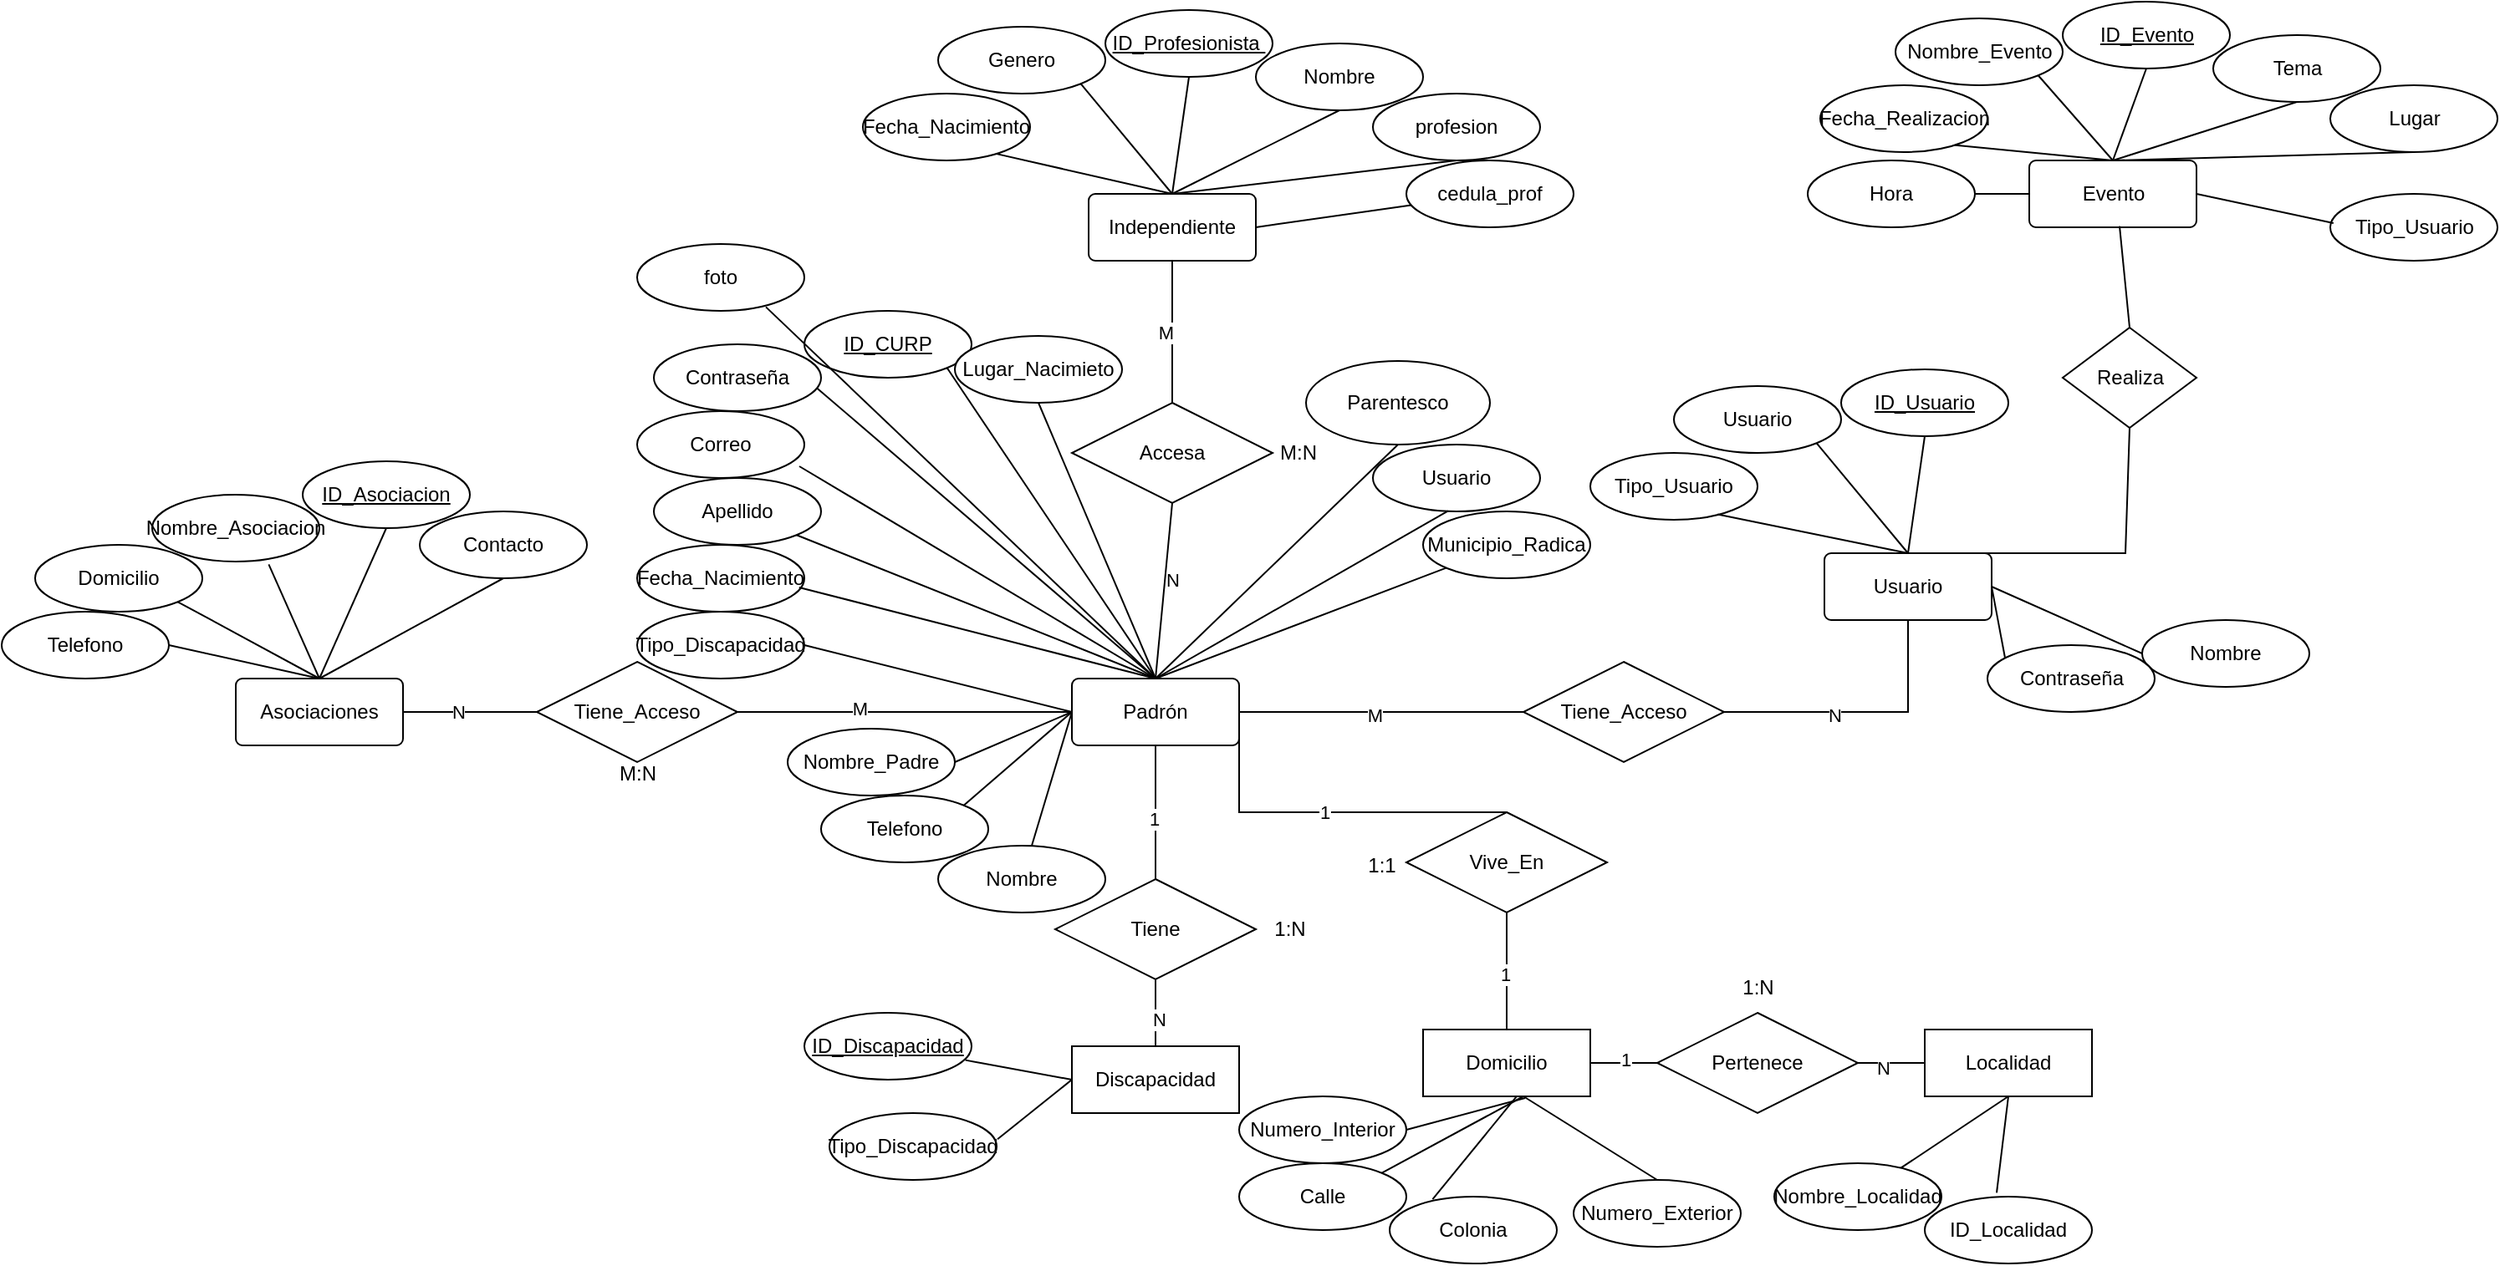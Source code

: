 <mxfile version="26.0.16">
  <diagram id="R2lEEEUBdFMjLlhIrx00" name="Page-1">
    <mxGraphModel dx="1925" dy="1535" grid="1" gridSize="10" guides="1" tooltips="1" connect="1" arrows="1" fold="1" page="1" pageScale="1" pageWidth="850" pageHeight="1100" math="0" shadow="0" extFonts="Permanent Marker^https://fonts.googleapis.com/css?family=Permanent+Marker">
      <root>
        <mxCell id="0" />
        <mxCell id="1" parent="0" />
        <mxCell id="b9QeyJM_cF_FELcdpsjT-1" value="Padrón" style="rounded=1;arcSize=10;whiteSpace=wrap;html=1;align=center;" parent="1" vertex="1">
          <mxGeometry x="360" y="250" width="100" height="40" as="geometry" />
        </mxCell>
        <mxCell id="b9QeyJM_cF_FELcdpsjT-3" value="ID_CURP" style="ellipse;whiteSpace=wrap;html=1;align=center;fontStyle=4;" parent="1" vertex="1">
          <mxGeometry x="200" y="30" width="100" height="40" as="geometry" />
        </mxCell>
        <mxCell id="b9QeyJM_cF_FELcdpsjT-4" value="Usuario" style="ellipse;whiteSpace=wrap;html=1;align=center;" parent="1" vertex="1">
          <mxGeometry x="540" y="110" width="100" height="40" as="geometry" />
        </mxCell>
        <mxCell id="b9QeyJM_cF_FELcdpsjT-5" value="Nombre" style="ellipse;whiteSpace=wrap;html=1;align=center;" parent="1" vertex="1">
          <mxGeometry x="280" y="350" width="100" height="40" as="geometry" />
        </mxCell>
        <mxCell id="b9QeyJM_cF_FELcdpsjT-6" value="Fecha_Nacimiento" style="ellipse;whiteSpace=wrap;html=1;align=center;" parent="1" vertex="1">
          <mxGeometry x="100" y="170" width="100" height="40" as="geometry" />
        </mxCell>
        <mxCell id="b9QeyJM_cF_FELcdpsjT-7" value="Apellido" style="ellipse;whiteSpace=wrap;html=1;align=center;" parent="1" vertex="1">
          <mxGeometry x="110" y="130" width="100" height="40" as="geometry" />
        </mxCell>
        <mxCell id="b9QeyJM_cF_FELcdpsjT-8" value="Contraseña" style="ellipse;whiteSpace=wrap;html=1;align=center;" parent="1" vertex="1">
          <mxGeometry x="110" y="50" width="100" height="40" as="geometry" />
        </mxCell>
        <mxCell id="b9QeyJM_cF_FELcdpsjT-9" value="Tipo_Discapacidad" style="ellipse;whiteSpace=wrap;html=1;align=center;" parent="1" vertex="1">
          <mxGeometry x="100" y="210" width="100" height="40" as="geometry" />
        </mxCell>
        <mxCell id="b9QeyJM_cF_FELcdpsjT-10" value="Parentesco" style="ellipse;whiteSpace=wrap;html=1;align=center;" parent="1" vertex="1">
          <mxGeometry x="500" y="60" width="110" height="50" as="geometry" />
        </mxCell>
        <mxCell id="b9QeyJM_cF_FELcdpsjT-11" value="Nombre_Padre" style="ellipse;whiteSpace=wrap;html=1;align=center;" parent="1" vertex="1">
          <mxGeometry x="190" y="280" width="100" height="40" as="geometry" />
        </mxCell>
        <mxCell id="b9QeyJM_cF_FELcdpsjT-12" value="Lugar_Nacimieto" style="ellipse;whiteSpace=wrap;html=1;align=center;" parent="1" vertex="1">
          <mxGeometry x="290" y="45" width="100" height="40" as="geometry" />
        </mxCell>
        <mxCell id="b9QeyJM_cF_FELcdpsjT-13" value="Municipio_Radica" style="ellipse;whiteSpace=wrap;html=1;align=center;" parent="1" vertex="1">
          <mxGeometry x="570" y="150" width="100" height="40" as="geometry" />
        </mxCell>
        <mxCell id="b9QeyJM_cF_FELcdpsjT-14" value="Telefono" style="ellipse;whiteSpace=wrap;html=1;align=center;" parent="1" vertex="1">
          <mxGeometry x="210" y="320" width="100" height="40" as="geometry" />
        </mxCell>
        <mxCell id="b9QeyJM_cF_FELcdpsjT-15" value="" style="endArrow=none;html=1;rounded=0;entryX=0;entryY=0.5;entryDx=0;entryDy=0;" parent="1" source="b9QeyJM_cF_FELcdpsjT-5" target="b9QeyJM_cF_FELcdpsjT-1" edge="1">
          <mxGeometry relative="1" as="geometry">
            <mxPoint x="460" y="330" as="sourcePoint" />
            <mxPoint x="620" y="330" as="targetPoint" />
          </mxGeometry>
        </mxCell>
        <mxCell id="b9QeyJM_cF_FELcdpsjT-18" value="" style="endArrow=none;html=1;rounded=0;" parent="1" target="b9QeyJM_cF_FELcdpsjT-13" edge="1">
          <mxGeometry relative="1" as="geometry">
            <mxPoint x="410" y="250" as="sourcePoint" />
            <mxPoint x="620" y="330" as="targetPoint" />
          </mxGeometry>
        </mxCell>
        <mxCell id="b9QeyJM_cF_FELcdpsjT-20" value="" style="endArrow=none;html=1;rounded=0;entryX=0.45;entryY=0.992;entryDx=0;entryDy=0;exitX=0.5;exitY=0;exitDx=0;exitDy=0;entryPerimeter=0;" parent="1" source="b9QeyJM_cF_FELcdpsjT-1" target="b9QeyJM_cF_FELcdpsjT-4" edge="1">
          <mxGeometry relative="1" as="geometry">
            <mxPoint x="410" y="263" as="sourcePoint" />
            <mxPoint x="520" y="130" as="targetPoint" />
          </mxGeometry>
        </mxCell>
        <mxCell id="b9QeyJM_cF_FELcdpsjT-21" value="" style="endArrow=none;html=1;rounded=0;entryX=0.5;entryY=1;entryDx=0;entryDy=0;" parent="1" target="b9QeyJM_cF_FELcdpsjT-10" edge="1">
          <mxGeometry relative="1" as="geometry">
            <mxPoint x="410" y="250" as="sourcePoint" />
            <mxPoint x="554" y="207" as="targetPoint" />
          </mxGeometry>
        </mxCell>
        <mxCell id="b9QeyJM_cF_FELcdpsjT-22" value="" style="endArrow=none;html=1;rounded=0;entryX=0.5;entryY=1;entryDx=0;entryDy=0;exitX=0.5;exitY=0;exitDx=0;exitDy=0;" parent="1" source="b9QeyJM_cF_FELcdpsjT-1" target="b9QeyJM_cF_FELcdpsjT-12" edge="1">
          <mxGeometry relative="1" as="geometry">
            <mxPoint x="470" y="280" as="sourcePoint" />
            <mxPoint x="564" y="217" as="targetPoint" />
          </mxGeometry>
        </mxCell>
        <mxCell id="b9QeyJM_cF_FELcdpsjT-23" value="" style="endArrow=none;html=1;rounded=0;entryX=1;entryY=1;entryDx=0;entryDy=0;exitX=0.5;exitY=0;exitDx=0;exitDy=0;" parent="1" source="b9QeyJM_cF_FELcdpsjT-1" target="b9QeyJM_cF_FELcdpsjT-3" edge="1">
          <mxGeometry relative="1" as="geometry">
            <mxPoint x="480" y="290" as="sourcePoint" />
            <mxPoint x="574" y="227" as="targetPoint" />
          </mxGeometry>
        </mxCell>
        <mxCell id="b9QeyJM_cF_FELcdpsjT-25" value="" style="endArrow=none;html=1;rounded=0;entryX=0.969;entryY=0.637;entryDx=0;entryDy=0;entryPerimeter=0;exitX=0.5;exitY=0;exitDx=0;exitDy=0;" parent="1" source="b9QeyJM_cF_FELcdpsjT-1" target="b9QeyJM_cF_FELcdpsjT-6" edge="1">
          <mxGeometry relative="1" as="geometry">
            <mxPoint x="490" y="300" as="sourcePoint" />
            <mxPoint x="584" y="237" as="targetPoint" />
          </mxGeometry>
        </mxCell>
        <mxCell id="b9QeyJM_cF_FELcdpsjT-26" value="" style="endArrow=none;html=1;rounded=0;entryX=1;entryY=1;entryDx=0;entryDy=0;" parent="1" target="b9QeyJM_cF_FELcdpsjT-7" edge="1">
          <mxGeometry relative="1" as="geometry">
            <mxPoint x="410" y="250" as="sourcePoint" />
            <mxPoint x="594" y="247" as="targetPoint" />
          </mxGeometry>
        </mxCell>
        <mxCell id="b9QeyJM_cF_FELcdpsjT-27" value="" style="endArrow=none;html=1;rounded=0;exitX=1;exitY=0.5;exitDx=0;exitDy=0;entryX=0;entryY=0.5;entryDx=0;entryDy=0;" parent="1" source="b9QeyJM_cF_FELcdpsjT-9" target="b9QeyJM_cF_FELcdpsjT-1" edge="1">
          <mxGeometry relative="1" as="geometry">
            <mxPoint x="510" y="320" as="sourcePoint" />
            <mxPoint x="604" y="257" as="targetPoint" />
          </mxGeometry>
        </mxCell>
        <mxCell id="b9QeyJM_cF_FELcdpsjT-28" value="" style="endArrow=none;html=1;rounded=0;exitX=1;exitY=0.5;exitDx=0;exitDy=0;" parent="1" source="b9QeyJM_cF_FELcdpsjT-11" edge="1">
          <mxGeometry relative="1" as="geometry">
            <mxPoint x="520" y="330" as="sourcePoint" />
            <mxPoint x="360" y="270" as="targetPoint" />
          </mxGeometry>
        </mxCell>
        <mxCell id="b9QeyJM_cF_FELcdpsjT-30" value="" style="endArrow=none;html=1;rounded=0;exitX=1;exitY=0;exitDx=0;exitDy=0;entryX=0;entryY=0.5;entryDx=0;entryDy=0;" parent="1" source="b9QeyJM_cF_FELcdpsjT-14" target="b9QeyJM_cF_FELcdpsjT-1" edge="1">
          <mxGeometry relative="1" as="geometry">
            <mxPoint x="530" y="340" as="sourcePoint" />
            <mxPoint x="624" y="277" as="targetPoint" />
          </mxGeometry>
        </mxCell>
        <mxCell id="b9QeyJM_cF_FELcdpsjT-31" value="Discapacidad" style="whiteSpace=wrap;html=1;align=center;" parent="1" vertex="1">
          <mxGeometry x="360" y="470" width="100" height="40" as="geometry" />
        </mxCell>
        <mxCell id="b9QeyJM_cF_FELcdpsjT-33" value="" style="endArrow=none;html=1;rounded=0;exitX=0;exitY=0.5;exitDx=0;exitDy=0;entryX=0.963;entryY=0.708;entryDx=0;entryDy=0;entryPerimeter=0;" parent="1" source="b9QeyJM_cF_FELcdpsjT-31" target="b9QeyJM_cF_FELcdpsjT-69" edge="1">
          <mxGeometry relative="1" as="geometry">
            <mxPoint x="347" y="350" as="sourcePoint" />
            <mxPoint x="300" y="480" as="targetPoint" />
          </mxGeometry>
        </mxCell>
        <mxCell id="b9QeyJM_cF_FELcdpsjT-35" value="Tipo_Discapacidad" style="ellipse;whiteSpace=wrap;html=1;align=center;" parent="1" vertex="1">
          <mxGeometry x="215" y="510" width="100" height="40" as="geometry" />
        </mxCell>
        <mxCell id="b9QeyJM_cF_FELcdpsjT-38" value="" style="endArrow=none;html=1;rounded=0;entryX=1.005;entryY=0.39;entryDx=0;entryDy=0;exitX=0;exitY=0.5;exitDx=0;exitDy=0;entryPerimeter=0;" parent="1" source="b9QeyJM_cF_FELcdpsjT-31" target="b9QeyJM_cF_FELcdpsjT-35" edge="1">
          <mxGeometry relative="1" as="geometry">
            <mxPoint x="370" y="490" as="sourcePoint" />
            <mxPoint x="325" y="464" as="targetPoint" />
          </mxGeometry>
        </mxCell>
        <mxCell id="b9QeyJM_cF_FELcdpsjT-39" value="Tiene" style="shape=rhombus;perimeter=rhombusPerimeter;whiteSpace=wrap;html=1;align=center;" parent="1" vertex="1">
          <mxGeometry x="350" y="370" width="120" height="60" as="geometry" />
        </mxCell>
        <mxCell id="b9QeyJM_cF_FELcdpsjT-40" value="" style="endArrow=none;html=1;rounded=0;entryX=0.5;entryY=1;entryDx=0;entryDy=0;exitX=0.5;exitY=0;exitDx=0;exitDy=0;" parent="1" source="b9QeyJM_cF_FELcdpsjT-39" target="b9QeyJM_cF_FELcdpsjT-1" edge="1">
          <mxGeometry relative="1" as="geometry">
            <mxPoint x="420" y="430" as="sourcePoint" />
            <mxPoint x="580" y="430" as="targetPoint" />
          </mxGeometry>
        </mxCell>
        <mxCell id="vlWLqdfvvmI38JezlnJS-109" value="1" style="edgeLabel;html=1;align=center;verticalAlign=middle;resizable=0;points=[];" parent="b9QeyJM_cF_FELcdpsjT-40" vertex="1" connectable="0">
          <mxGeometry x="-0.1" y="1" relative="1" as="geometry">
            <mxPoint as="offset" />
          </mxGeometry>
        </mxCell>
        <mxCell id="b9QeyJM_cF_FELcdpsjT-41" value="" style="endArrow=none;html=1;rounded=0;entryX=0.5;entryY=1;entryDx=0;entryDy=0;exitX=0.5;exitY=0;exitDx=0;exitDy=0;" parent="1" source="b9QeyJM_cF_FELcdpsjT-31" target="b9QeyJM_cF_FELcdpsjT-39" edge="1">
          <mxGeometry relative="1" as="geometry">
            <mxPoint x="380" y="500" as="sourcePoint" />
            <mxPoint x="335" y="474" as="targetPoint" />
          </mxGeometry>
        </mxCell>
        <mxCell id="vlWLqdfvvmI38JezlnJS-108" value="N" style="edgeLabel;html=1;align=center;verticalAlign=middle;resizable=0;points=[];" parent="b9QeyJM_cF_FELcdpsjT-41" vertex="1" connectable="0">
          <mxGeometry x="-0.2" y="-2" relative="1" as="geometry">
            <mxPoint as="offset" />
          </mxGeometry>
        </mxCell>
        <mxCell id="b9QeyJM_cF_FELcdpsjT-42" value="Domicilio" style="whiteSpace=wrap;html=1;align=center;" parent="1" vertex="1">
          <mxGeometry x="570" y="460" width="100" height="40" as="geometry" />
        </mxCell>
        <mxCell id="b9QeyJM_cF_FELcdpsjT-45" value="Calle" style="ellipse;whiteSpace=wrap;html=1;align=center;" parent="1" vertex="1">
          <mxGeometry x="460" y="540" width="100" height="40" as="geometry" />
        </mxCell>
        <mxCell id="b9QeyJM_cF_FELcdpsjT-46" value="Numero_Interior" style="ellipse;whiteSpace=wrap;html=1;align=center;" parent="1" vertex="1">
          <mxGeometry x="460" y="500" width="100" height="40" as="geometry" />
        </mxCell>
        <mxCell id="b9QeyJM_cF_FELcdpsjT-49" value="Numero_Exterior" style="ellipse;whiteSpace=wrap;html=1;align=center;" parent="1" vertex="1">
          <mxGeometry x="660" y="550" width="100" height="40" as="geometry" />
        </mxCell>
        <mxCell id="b9QeyJM_cF_FELcdpsjT-50" value="Colonia" style="ellipse;whiteSpace=wrap;html=1;align=center;" parent="1" vertex="1">
          <mxGeometry x="550" y="560" width="100" height="40" as="geometry" />
        </mxCell>
        <mxCell id="b9QeyJM_cF_FELcdpsjT-51" value="" style="endArrow=none;html=1;rounded=0;exitX=1;exitY=0;exitDx=0;exitDy=0;entryX=0.6;entryY=1;entryDx=0;entryDy=0;entryPerimeter=0;" parent="1" source="b9QeyJM_cF_FELcdpsjT-45" target="b9QeyJM_cF_FELcdpsjT-42" edge="1">
          <mxGeometry relative="1" as="geometry">
            <mxPoint x="530" y="520" as="sourcePoint" />
            <mxPoint x="620" y="510" as="targetPoint" />
          </mxGeometry>
        </mxCell>
        <mxCell id="b9QeyJM_cF_FELcdpsjT-57" value="" style="endArrow=none;html=1;rounded=0;exitX=0.257;exitY=0.039;exitDx=0;exitDy=0;exitPerimeter=0;entryX=0.56;entryY=0.999;entryDx=0;entryDy=0;entryPerimeter=0;" parent="1" source="b9QeyJM_cF_FELcdpsjT-50" target="b9QeyJM_cF_FELcdpsjT-42" edge="1">
          <mxGeometry relative="1" as="geometry">
            <mxPoint x="720" y="560" as="sourcePoint" />
            <mxPoint x="624" y="499" as="targetPoint" />
          </mxGeometry>
        </mxCell>
        <mxCell id="b9QeyJM_cF_FELcdpsjT-58" value="" style="endArrow=none;html=1;rounded=0;exitX=0.5;exitY=0;exitDx=0;exitDy=0;" parent="1" source="b9QeyJM_cF_FELcdpsjT-49" edge="1">
          <mxGeometry relative="1" as="geometry">
            <mxPoint x="565" y="566" as="sourcePoint" />
            <mxPoint x="630" y="500" as="targetPoint" />
          </mxGeometry>
        </mxCell>
        <mxCell id="b9QeyJM_cF_FELcdpsjT-59" value="" style="endArrow=none;html=1;rounded=0;exitX=1;exitY=0.5;exitDx=0;exitDy=0;entryX=0.61;entryY=1.025;entryDx=0;entryDy=0;entryPerimeter=0;" parent="1" source="b9QeyJM_cF_FELcdpsjT-46" target="b9QeyJM_cF_FELcdpsjT-42" edge="1">
          <mxGeometry relative="1" as="geometry">
            <mxPoint x="575" y="576" as="sourcePoint" />
            <mxPoint x="620" y="510" as="targetPoint" />
            <Array as="points" />
          </mxGeometry>
        </mxCell>
        <mxCell id="b9QeyJM_cF_FELcdpsjT-60" value="Vive_En" style="shape=rhombus;perimeter=rhombusPerimeter;whiteSpace=wrap;html=1;align=center;" parent="1" vertex="1">
          <mxGeometry x="560" y="330" width="120" height="60" as="geometry" />
        </mxCell>
        <mxCell id="b9QeyJM_cF_FELcdpsjT-61" value="" style="endArrow=none;html=1;rounded=0;entryX=0.5;entryY=1;entryDx=0;entryDy=0;exitX=0.5;exitY=0;exitDx=0;exitDy=0;" parent="1" source="b9QeyJM_cF_FELcdpsjT-42" target="b9QeyJM_cF_FELcdpsjT-60" edge="1">
          <mxGeometry relative="1" as="geometry">
            <mxPoint x="380" y="410" as="sourcePoint" />
            <mxPoint x="540" y="410" as="targetPoint" />
          </mxGeometry>
        </mxCell>
        <mxCell id="vlWLqdfvvmI38JezlnJS-111" value="1" style="edgeLabel;html=1;align=center;verticalAlign=middle;resizable=0;points=[];" parent="b9QeyJM_cF_FELcdpsjT-61" vertex="1" connectable="0">
          <mxGeometry x="-0.057" y="1" relative="1" as="geometry">
            <mxPoint as="offset" />
          </mxGeometry>
        </mxCell>
        <mxCell id="b9QeyJM_cF_FELcdpsjT-63" value="" style="endArrow=none;html=1;rounded=0;entryX=0.5;entryY=0;entryDx=0;entryDy=0;exitX=1;exitY=0.5;exitDx=0;exitDy=0;" parent="1" source="b9QeyJM_cF_FELcdpsjT-1" target="b9QeyJM_cF_FELcdpsjT-60" edge="1">
          <mxGeometry relative="1" as="geometry">
            <mxPoint x="610" y="260" as="sourcePoint" />
            <mxPoint x="630" y="400" as="targetPoint" />
            <Array as="points">
              <mxPoint x="460" y="330" />
            </Array>
          </mxGeometry>
        </mxCell>
        <mxCell id="vlWLqdfvvmI38JezlnJS-116" value="1" style="edgeLabel;html=1;align=center;verticalAlign=middle;resizable=0;points=[];" parent="b9QeyJM_cF_FELcdpsjT-63" vertex="1" connectable="0">
          <mxGeometry x="0.004" relative="1" as="geometry">
            <mxPoint as="offset" />
          </mxGeometry>
        </mxCell>
        <mxCell id="b9QeyJM_cF_FELcdpsjT-64" value="Localidad" style="whiteSpace=wrap;html=1;align=center;" parent="1" vertex="1">
          <mxGeometry x="870" y="460" width="100" height="40" as="geometry" />
        </mxCell>
        <mxCell id="b9QeyJM_cF_FELcdpsjT-65" value="Pertenece" style="shape=rhombus;perimeter=rhombusPerimeter;whiteSpace=wrap;html=1;align=center;" parent="1" vertex="1">
          <mxGeometry x="710" y="450" width="120" height="60" as="geometry" />
        </mxCell>
        <mxCell id="b9QeyJM_cF_FELcdpsjT-66" value="" style="endArrow=none;html=1;rounded=0;entryX=0;entryY=0.5;entryDx=0;entryDy=0;" parent="1" source="b9QeyJM_cF_FELcdpsjT-42" target="b9QeyJM_cF_FELcdpsjT-65" edge="1">
          <mxGeometry relative="1" as="geometry">
            <mxPoint x="670" y="480" as="sourcePoint" />
            <mxPoint x="830" y="480" as="targetPoint" />
          </mxGeometry>
        </mxCell>
        <mxCell id="vlWLqdfvvmI38JezlnJS-113" value="1" style="edgeLabel;html=1;align=center;verticalAlign=middle;resizable=0;points=[];" parent="b9QeyJM_cF_FELcdpsjT-66" vertex="1" connectable="0">
          <mxGeometry x="0.02" y="2" relative="1" as="geometry">
            <mxPoint as="offset" />
          </mxGeometry>
        </mxCell>
        <mxCell id="b9QeyJM_cF_FELcdpsjT-67" value="" style="endArrow=none;html=1;rounded=0;entryX=0;entryY=0.5;entryDx=0;entryDy=0;" parent="1" target="b9QeyJM_cF_FELcdpsjT-64" edge="1">
          <mxGeometry relative="1" as="geometry">
            <mxPoint x="830" y="480" as="sourcePoint" />
            <mxPoint x="860" y="480" as="targetPoint" />
          </mxGeometry>
        </mxCell>
        <mxCell id="vlWLqdfvvmI38JezlnJS-114" value="N" style="edgeLabel;html=1;align=center;verticalAlign=middle;resizable=0;points=[];" parent="b9QeyJM_cF_FELcdpsjT-67" vertex="1" connectable="0">
          <mxGeometry x="-0.28" y="-3" relative="1" as="geometry">
            <mxPoint as="offset" />
          </mxGeometry>
        </mxCell>
        <mxCell id="b9QeyJM_cF_FELcdpsjT-68" value="ID_Localidad" style="ellipse;whiteSpace=wrap;html=1;align=center;" parent="1" vertex="1">
          <mxGeometry x="870" y="560" width="100" height="40" as="geometry" />
        </mxCell>
        <mxCell id="b9QeyJM_cF_FELcdpsjT-69" value="ID_Discapacidad" style="ellipse;whiteSpace=wrap;html=1;align=center;fontStyle=4;" parent="1" vertex="1">
          <mxGeometry x="200" y="450" width="100" height="40" as="geometry" />
        </mxCell>
        <mxCell id="b9QeyJM_cF_FELcdpsjT-71" value="" style="endArrow=none;html=1;rounded=0;entryX=0.43;entryY=-0.058;entryDx=0;entryDy=0;entryPerimeter=0;exitX=0.5;exitY=1;exitDx=0;exitDy=0;" parent="1" source="b9QeyJM_cF_FELcdpsjT-64" target="b9QeyJM_cF_FELcdpsjT-68" edge="1">
          <mxGeometry relative="1" as="geometry">
            <mxPoint x="900" y="500" as="sourcePoint" />
            <mxPoint x="1060" y="500" as="targetPoint" />
          </mxGeometry>
        </mxCell>
        <mxCell id="b9QeyJM_cF_FELcdpsjT-72" value="Nombre_Localidad" style="ellipse;whiteSpace=wrap;html=1;align=center;" parent="1" vertex="1">
          <mxGeometry x="780" y="540" width="100" height="40" as="geometry" />
        </mxCell>
        <mxCell id="b9QeyJM_cF_FELcdpsjT-73" value="" style="endArrow=none;html=1;rounded=0;entryX=0.5;entryY=1;entryDx=0;entryDy=0;" parent="1" source="b9QeyJM_cF_FELcdpsjT-72" target="b9QeyJM_cF_FELcdpsjT-64" edge="1">
          <mxGeometry relative="1" as="geometry">
            <mxPoint x="720" y="620" as="sourcePoint" />
            <mxPoint x="880" y="620" as="targetPoint" />
          </mxGeometry>
        </mxCell>
        <mxCell id="vlWLqdfvvmI38JezlnJS-1" value="Usuario" style="rounded=1;arcSize=10;whiteSpace=wrap;html=1;align=center;" parent="1" vertex="1">
          <mxGeometry x="810" y="175" width="100" height="40" as="geometry" />
        </mxCell>
        <mxCell id="vlWLqdfvvmI38JezlnJS-2" value="ID_Usuario" style="ellipse;whiteSpace=wrap;html=1;align=center;fontStyle=4;" parent="1" vertex="1">
          <mxGeometry x="820" y="65" width="100" height="40" as="geometry" />
        </mxCell>
        <mxCell id="vlWLqdfvvmI38JezlnJS-4" value="Nombre" style="ellipse;whiteSpace=wrap;html=1;align=center;" parent="1" vertex="1">
          <mxGeometry x="1000" y="215" width="100" height="40" as="geometry" />
        </mxCell>
        <mxCell id="vlWLqdfvvmI38JezlnJS-5" value="Tipo_Usuario" style="ellipse;whiteSpace=wrap;html=1;align=center;" parent="1" vertex="1">
          <mxGeometry x="670" y="115" width="100" height="40" as="geometry" />
        </mxCell>
        <mxCell id="vlWLqdfvvmI38JezlnJS-6" value="Usuario" style="ellipse;whiteSpace=wrap;html=1;align=center;" parent="1" vertex="1">
          <mxGeometry x="720" y="75" width="100" height="40" as="geometry" />
        </mxCell>
        <mxCell id="vlWLqdfvvmI38JezlnJS-7" value="Contraseña" style="ellipse;whiteSpace=wrap;html=1;align=center;" parent="1" vertex="1">
          <mxGeometry x="907.5" y="230" width="100" height="40" as="geometry" />
        </mxCell>
        <mxCell id="vlWLqdfvvmI38JezlnJS-9" value="" style="endArrow=none;html=1;rounded=0;entryX=0.5;entryY=0;entryDx=0;entryDy=0;exitX=0.761;exitY=0.92;exitDx=0;exitDy=0;exitPerimeter=0;" parent="1" source="vlWLqdfvvmI38JezlnJS-5" target="vlWLqdfvvmI38JezlnJS-1" edge="1">
          <mxGeometry relative="1" as="geometry">
            <mxPoint x="770" y="155" as="sourcePoint" />
            <mxPoint x="930" y="155" as="targetPoint" />
          </mxGeometry>
        </mxCell>
        <mxCell id="vlWLqdfvvmI38JezlnJS-11" value="" style="endArrow=none;html=1;rounded=0;exitX=1;exitY=1;exitDx=0;exitDy=0;entryX=0.5;entryY=0;entryDx=0;entryDy=0;" parent="1" source="vlWLqdfvvmI38JezlnJS-6" target="vlWLqdfvvmI38JezlnJS-1" edge="1">
          <mxGeometry relative="1" as="geometry">
            <mxPoint x="786" y="162" as="sourcePoint" />
            <mxPoint x="860" y="195" as="targetPoint" />
          </mxGeometry>
        </mxCell>
        <mxCell id="vlWLqdfvvmI38JezlnJS-13" value="" style="endArrow=none;html=1;rounded=0;entryX=0.5;entryY=0;entryDx=0;entryDy=0;exitX=0.5;exitY=1;exitDx=0;exitDy=0;" parent="1" source="vlWLqdfvvmI38JezlnJS-2" target="vlWLqdfvvmI38JezlnJS-1" edge="1">
          <mxGeometry relative="1" as="geometry">
            <mxPoint x="796" y="172" as="sourcePoint" />
            <mxPoint x="880" y="215" as="targetPoint" />
          </mxGeometry>
        </mxCell>
        <mxCell id="vlWLqdfvvmI38JezlnJS-15" value="" style="endArrow=none;html=1;rounded=0;entryX=1;entryY=0.5;entryDx=0;entryDy=0;exitX=0;exitY=0.5;exitDx=0;exitDy=0;" parent="1" source="vlWLqdfvvmI38JezlnJS-4" target="vlWLqdfvvmI38JezlnJS-1" edge="1">
          <mxGeometry relative="1" as="geometry">
            <mxPoint x="880" y="115" as="sourcePoint" />
            <mxPoint x="870" y="205" as="targetPoint" />
          </mxGeometry>
        </mxCell>
        <mxCell id="vlWLqdfvvmI38JezlnJS-16" value="" style="endArrow=none;html=1;rounded=0;entryX=1;entryY=0.5;entryDx=0;entryDy=0;exitX=0.105;exitY=0.19;exitDx=0;exitDy=0;exitPerimeter=0;" parent="1" source="vlWLqdfvvmI38JezlnJS-7" target="vlWLqdfvvmI38JezlnJS-1" edge="1">
          <mxGeometry relative="1" as="geometry">
            <mxPoint x="890" y="125" as="sourcePoint" />
            <mxPoint x="880" y="215" as="targetPoint" />
            <Array as="points" />
          </mxGeometry>
        </mxCell>
        <mxCell id="vlWLqdfvvmI38JezlnJS-22" value="Asociaciones" style="rounded=1;arcSize=10;whiteSpace=wrap;html=1;align=center;" parent="1" vertex="1">
          <mxGeometry x="-140" y="250" width="100" height="40" as="geometry" />
        </mxCell>
        <mxCell id="vlWLqdfvvmI38JezlnJS-23" value="Nombre_Asociacion" style="ellipse;whiteSpace=wrap;html=1;align=center;fontStyle=0" parent="1" vertex="1">
          <mxGeometry x="-190" y="140" width="100" height="40" as="geometry" />
        </mxCell>
        <mxCell id="vlWLqdfvvmI38JezlnJS-24" value="ID_Asociacion" style="ellipse;whiteSpace=wrap;html=1;align=center;fontStyle=4;" parent="1" vertex="1">
          <mxGeometry x="-100" y="120" width="100" height="40" as="geometry" />
        </mxCell>
        <mxCell id="vlWLqdfvvmI38JezlnJS-25" value="Domicilio" style="ellipse;whiteSpace=wrap;html=1;align=center;fontStyle=0" parent="1" vertex="1">
          <mxGeometry x="-260" y="170" width="100" height="40" as="geometry" />
        </mxCell>
        <mxCell id="vlWLqdfvvmI38JezlnJS-26" value="Telefono" style="ellipse;whiteSpace=wrap;html=1;align=center;fontStyle=0" parent="1" vertex="1">
          <mxGeometry x="-280" y="210" width="100" height="40" as="geometry" />
        </mxCell>
        <mxCell id="vlWLqdfvvmI38JezlnJS-27" value="Contacto" style="ellipse;whiteSpace=wrap;html=1;align=center;fontStyle=0" parent="1" vertex="1">
          <mxGeometry x="-30" y="150" width="100" height="40" as="geometry" />
        </mxCell>
        <mxCell id="vlWLqdfvvmI38JezlnJS-29" value="" style="endArrow=none;html=1;rounded=0;entryX=0.5;entryY=0;entryDx=0;entryDy=0;exitX=1;exitY=0.5;exitDx=0;exitDy=0;" parent="1" source="vlWLqdfvvmI38JezlnJS-26" target="vlWLqdfvvmI38JezlnJS-22" edge="1">
          <mxGeometry relative="1" as="geometry">
            <mxPoint x="-190" y="240" as="sourcePoint" />
            <mxPoint x="-30" y="240" as="targetPoint" />
          </mxGeometry>
        </mxCell>
        <mxCell id="vlWLqdfvvmI38JezlnJS-30" value="" style="endArrow=none;html=1;rounded=0;entryX=0.5;entryY=0;entryDx=0;entryDy=0;exitX=1;exitY=1;exitDx=0;exitDy=0;" parent="1" source="vlWLqdfvvmI38JezlnJS-25" target="vlWLqdfvvmI38JezlnJS-22" edge="1">
          <mxGeometry relative="1" as="geometry">
            <mxPoint x="-170" y="240" as="sourcePoint" />
            <mxPoint x="-100" y="260" as="targetPoint" />
          </mxGeometry>
        </mxCell>
        <mxCell id="vlWLqdfvvmI38JezlnJS-31" value="" style="endArrow=none;html=1;rounded=0;entryX=0.5;entryY=0;entryDx=0;entryDy=0;exitX=0.697;exitY=1.042;exitDx=0;exitDy=0;exitPerimeter=0;" parent="1" source="vlWLqdfvvmI38JezlnJS-23" target="vlWLqdfvvmI38JezlnJS-22" edge="1">
          <mxGeometry relative="1" as="geometry">
            <mxPoint x="-160" y="250" as="sourcePoint" />
            <mxPoint x="-90" y="270" as="targetPoint" />
          </mxGeometry>
        </mxCell>
        <mxCell id="vlWLqdfvvmI38JezlnJS-32" value="" style="endArrow=none;html=1;rounded=0;entryX=0.5;entryY=0;entryDx=0;entryDy=0;exitX=0.5;exitY=1;exitDx=0;exitDy=0;" parent="1" source="vlWLqdfvvmI38JezlnJS-24" target="vlWLqdfvvmI38JezlnJS-22" edge="1">
          <mxGeometry relative="1" as="geometry">
            <mxPoint x="-150" y="260" as="sourcePoint" />
            <mxPoint x="-80" y="280" as="targetPoint" />
          </mxGeometry>
        </mxCell>
        <mxCell id="vlWLqdfvvmI38JezlnJS-33" value="" style="endArrow=none;html=1;rounded=0;entryX=0.5;entryY=0;entryDx=0;entryDy=0;exitX=0.5;exitY=1;exitDx=0;exitDy=0;" parent="1" source="vlWLqdfvvmI38JezlnJS-27" target="vlWLqdfvvmI38JezlnJS-22" edge="1">
          <mxGeometry relative="1" as="geometry">
            <mxPoint x="-140" y="270" as="sourcePoint" />
            <mxPoint x="-70" y="290" as="targetPoint" />
          </mxGeometry>
        </mxCell>
        <mxCell id="vlWLqdfvvmI38JezlnJS-35" value="Tiene_Acceso" style="shape=rhombus;perimeter=rhombusPerimeter;whiteSpace=wrap;html=1;align=center;" parent="1" vertex="1">
          <mxGeometry x="40" y="240" width="120" height="60" as="geometry" />
        </mxCell>
        <mxCell id="vlWLqdfvvmI38JezlnJS-38" value="" style="endArrow=none;html=1;rounded=0;entryX=1;entryY=0.5;entryDx=0;entryDy=0;" parent="1" source="vlWLqdfvvmI38JezlnJS-35" target="vlWLqdfvvmI38JezlnJS-22" edge="1">
          <mxGeometry relative="1" as="geometry">
            <mxPoint x="30" y="200" as="sourcePoint" />
            <mxPoint x="-80" y="260" as="targetPoint" />
          </mxGeometry>
        </mxCell>
        <mxCell id="vlWLqdfvvmI38JezlnJS-119" value="N" style="edgeLabel;html=1;align=center;verticalAlign=middle;resizable=0;points=[];" parent="vlWLqdfvvmI38JezlnJS-38" vertex="1" connectable="0">
          <mxGeometry x="0.175" relative="1" as="geometry">
            <mxPoint as="offset" />
          </mxGeometry>
        </mxCell>
        <mxCell id="vlWLqdfvvmI38JezlnJS-39" value="" style="endArrow=none;html=1;rounded=0;entryX=1;entryY=0.5;entryDx=0;entryDy=0;exitX=0;exitY=0.5;exitDx=0;exitDy=0;" parent="1" source="b9QeyJM_cF_FELcdpsjT-1" target="vlWLqdfvvmI38JezlnJS-35" edge="1">
          <mxGeometry relative="1" as="geometry">
            <mxPoint x="40" y="210" as="sourcePoint" />
            <mxPoint x="-70" y="270" as="targetPoint" />
          </mxGeometry>
        </mxCell>
        <mxCell id="vlWLqdfvvmI38JezlnJS-120" value="M" style="edgeLabel;html=1;align=center;verticalAlign=middle;resizable=0;points=[];" parent="vlWLqdfvvmI38JezlnJS-39" vertex="1" connectable="0">
          <mxGeometry x="0.27" y="-2" relative="1" as="geometry">
            <mxPoint as="offset" />
          </mxGeometry>
        </mxCell>
        <mxCell id="vlWLqdfvvmI38JezlnJS-40" value="Tiene_Acceso" style="shape=rhombus;perimeter=rhombusPerimeter;whiteSpace=wrap;html=1;align=center;" parent="1" vertex="1">
          <mxGeometry x="630" y="240" width="120" height="60" as="geometry" />
        </mxCell>
        <mxCell id="vlWLqdfvvmI38JezlnJS-41" value="" style="endArrow=none;html=1;rounded=0;entryX=0.5;entryY=1;entryDx=0;entryDy=0;exitX=1;exitY=0.5;exitDx=0;exitDy=0;" parent="1" source="vlWLqdfvvmI38JezlnJS-40" target="vlWLqdfvvmI38JezlnJS-1" edge="1">
          <mxGeometry relative="1" as="geometry">
            <mxPoint x="470" y="280" as="sourcePoint" />
            <mxPoint x="630" y="340" as="targetPoint" />
            <Array as="points">
              <mxPoint x="860" y="270" />
            </Array>
          </mxGeometry>
        </mxCell>
        <mxCell id="vlWLqdfvvmI38JezlnJS-115" value="N" style="edgeLabel;html=1;align=center;verticalAlign=middle;resizable=0;points=[];" parent="vlWLqdfvvmI38JezlnJS-41" vertex="1" connectable="0">
          <mxGeometry x="-0.205" y="-2" relative="1" as="geometry">
            <mxPoint as="offset" />
          </mxGeometry>
        </mxCell>
        <mxCell id="vlWLqdfvvmI38JezlnJS-46" value="" style="endArrow=none;html=1;rounded=0;entryX=0;entryY=0.5;entryDx=0;entryDy=0;exitX=1;exitY=0.5;exitDx=0;exitDy=0;" parent="1" source="b9QeyJM_cF_FELcdpsjT-1" target="vlWLqdfvvmI38JezlnJS-40" edge="1">
          <mxGeometry relative="1" as="geometry">
            <mxPoint x="420" y="260" as="sourcePoint" />
            <mxPoint x="594" y="194" as="targetPoint" />
          </mxGeometry>
        </mxCell>
        <mxCell id="vlWLqdfvvmI38JezlnJS-112" value="M" style="edgeLabel;html=1;align=center;verticalAlign=middle;resizable=0;points=[];" parent="vlWLqdfvvmI38JezlnJS-46" vertex="1" connectable="0">
          <mxGeometry x="-0.054" y="-2" relative="1" as="geometry">
            <mxPoint as="offset" />
          </mxGeometry>
        </mxCell>
        <mxCell id="vlWLqdfvvmI38JezlnJS-58" value="Independiente" style="rounded=1;arcSize=10;whiteSpace=wrap;html=1;align=center;" parent="1" vertex="1">
          <mxGeometry x="370" y="-40" width="100" height="40" as="geometry" />
        </mxCell>
        <mxCell id="vlWLqdfvvmI38JezlnJS-59" value="&lt;span style=&quot;text-align: left;&quot;&gt;ID_Profesionista&amp;nbsp;&lt;/span&gt;" style="ellipse;whiteSpace=wrap;html=1;align=center;fontStyle=4;" parent="1" vertex="1">
          <mxGeometry x="380" y="-150" width="100" height="40" as="geometry" />
        </mxCell>
        <mxCell id="vlWLqdfvvmI38JezlnJS-60" value="Nombre" style="ellipse;whiteSpace=wrap;html=1;align=center;" parent="1" vertex="1">
          <mxGeometry x="470" y="-130" width="100" height="40" as="geometry" />
        </mxCell>
        <mxCell id="vlWLqdfvvmI38JezlnJS-61" value="Genero" style="ellipse;whiteSpace=wrap;html=1;align=center;" parent="1" vertex="1">
          <mxGeometry x="280" y="-140" width="100" height="40" as="geometry" />
        </mxCell>
        <mxCell id="vlWLqdfvvmI38JezlnJS-62" value="profesion" style="ellipse;whiteSpace=wrap;html=1;align=center;" parent="1" vertex="1">
          <mxGeometry x="540" y="-100" width="100" height="40" as="geometry" />
        </mxCell>
        <mxCell id="vlWLqdfvvmI38JezlnJS-63" value="" style="endArrow=none;html=1;rounded=0;entryX=0.5;entryY=0;entryDx=0;entryDy=0;exitX=0.783;exitY=0.892;exitDx=0;exitDy=0;exitPerimeter=0;" parent="1" source="vlWLqdfvvmI38JezlnJS-69" target="vlWLqdfvvmI38JezlnJS-58" edge="1">
          <mxGeometry relative="1" as="geometry">
            <mxPoint x="306" y="-63" as="sourcePoint" />
            <mxPoint x="490" y="-60" as="targetPoint" />
          </mxGeometry>
        </mxCell>
        <mxCell id="vlWLqdfvvmI38JezlnJS-64" value="" style="endArrow=none;html=1;rounded=0;exitX=1;exitY=1;exitDx=0;exitDy=0;entryX=0.5;entryY=0;entryDx=0;entryDy=0;" parent="1" source="vlWLqdfvvmI38JezlnJS-61" target="vlWLqdfvvmI38JezlnJS-58" edge="1">
          <mxGeometry relative="1" as="geometry">
            <mxPoint x="346" y="-53" as="sourcePoint" />
            <mxPoint x="420" y="-20" as="targetPoint" />
          </mxGeometry>
        </mxCell>
        <mxCell id="vlWLqdfvvmI38JezlnJS-65" value="" style="endArrow=none;html=1;rounded=0;entryX=0.5;entryY=0;entryDx=0;entryDy=0;exitX=0.5;exitY=1;exitDx=0;exitDy=0;" parent="1" source="vlWLqdfvvmI38JezlnJS-59" target="vlWLqdfvvmI38JezlnJS-58" edge="1">
          <mxGeometry relative="1" as="geometry">
            <mxPoint x="356" y="-43" as="sourcePoint" />
            <mxPoint x="440" as="targetPoint" />
          </mxGeometry>
        </mxCell>
        <mxCell id="vlWLqdfvvmI38JezlnJS-66" value="" style="endArrow=none;html=1;rounded=0;entryX=0.5;entryY=0;entryDx=0;entryDy=0;exitX=0.5;exitY=1;exitDx=0;exitDy=0;" parent="1" source="vlWLqdfvvmI38JezlnJS-60" target="vlWLqdfvvmI38JezlnJS-58" edge="1">
          <mxGeometry relative="1" as="geometry">
            <mxPoint x="440" y="-100" as="sourcePoint" />
            <mxPoint x="430" y="-10" as="targetPoint" />
          </mxGeometry>
        </mxCell>
        <mxCell id="vlWLqdfvvmI38JezlnJS-67" value="" style="endArrow=none;html=1;rounded=0;entryX=0.5;entryY=0;entryDx=0;entryDy=0;exitX=0.5;exitY=1;exitDx=0;exitDy=0;" parent="1" source="vlWLqdfvvmI38JezlnJS-62" target="vlWLqdfvvmI38JezlnJS-58" edge="1">
          <mxGeometry relative="1" as="geometry">
            <mxPoint x="450" y="-90" as="sourcePoint" />
            <mxPoint x="440" as="targetPoint" />
          </mxGeometry>
        </mxCell>
        <mxCell id="vlWLqdfvvmI38JezlnJS-69" value="Fecha_Nacimiento" style="ellipse;whiteSpace=wrap;html=1;align=center;" parent="1" vertex="1">
          <mxGeometry x="235" y="-100" width="100" height="40" as="geometry" />
        </mxCell>
        <mxCell id="vlWLqdfvvmI38JezlnJS-70" value="Correo" style="ellipse;whiteSpace=wrap;html=1;align=center;" parent="1" vertex="1">
          <mxGeometry x="100" y="90" width="100" height="40" as="geometry" />
        </mxCell>
        <mxCell id="vlWLqdfvvmI38JezlnJS-71" value="" style="endArrow=none;html=1;rounded=0;entryX=0.977;entryY=0.658;entryDx=0;entryDy=0;exitX=0.5;exitY=0;exitDx=0;exitDy=0;entryPerimeter=0;" parent="1" source="b9QeyJM_cF_FELcdpsjT-1" target="b9QeyJM_cF_FELcdpsjT-8" edge="1">
          <mxGeometry relative="1" as="geometry">
            <mxPoint x="420" y="260" as="sourcePoint" />
            <mxPoint x="295" y="74" as="targetPoint" />
          </mxGeometry>
        </mxCell>
        <mxCell id="vlWLqdfvvmI38JezlnJS-72" value="" style="endArrow=none;html=1;rounded=0;entryX=0.97;entryY=0.825;entryDx=0;entryDy=0;exitX=0.5;exitY=0;exitDx=0;exitDy=0;entryPerimeter=0;" parent="1" source="b9QeyJM_cF_FELcdpsjT-1" target="vlWLqdfvvmI38JezlnJS-70" edge="1">
          <mxGeometry relative="1" as="geometry">
            <mxPoint x="430" y="270" as="sourcePoint" />
            <mxPoint x="305" y="84" as="targetPoint" />
          </mxGeometry>
        </mxCell>
        <mxCell id="vlWLqdfvvmI38JezlnJS-73" value="Accesa" style="shape=rhombus;perimeter=rhombusPerimeter;whiteSpace=wrap;html=1;align=center;" parent="1" vertex="1">
          <mxGeometry x="360" y="85" width="120" height="60" as="geometry" />
        </mxCell>
        <mxCell id="vlWLqdfvvmI38JezlnJS-74" value="" style="endArrow=none;html=1;rounded=0;entryX=0.5;entryY=1;entryDx=0;entryDy=0;exitX=0.5;exitY=0;exitDx=0;exitDy=0;" parent="1" source="vlWLqdfvvmI38JezlnJS-73" target="vlWLqdfvvmI38JezlnJS-58" edge="1">
          <mxGeometry relative="1" as="geometry">
            <mxPoint x="420" y="260" as="sourcePoint" />
            <mxPoint x="535" y="130" as="targetPoint" />
          </mxGeometry>
        </mxCell>
        <mxCell id="vlWLqdfvvmI38JezlnJS-118" value="M" style="edgeLabel;html=1;align=center;verticalAlign=middle;resizable=0;points=[];" parent="vlWLqdfvvmI38JezlnJS-74" vertex="1" connectable="0">
          <mxGeometry x="0.002" y="4" relative="1" as="geometry">
            <mxPoint as="offset" />
          </mxGeometry>
        </mxCell>
        <mxCell id="vlWLqdfvvmI38JezlnJS-75" value="" style="endArrow=none;html=1;rounded=0;entryX=0.5;entryY=1;entryDx=0;entryDy=0;" parent="1" target="vlWLqdfvvmI38JezlnJS-73" edge="1">
          <mxGeometry relative="1" as="geometry">
            <mxPoint x="410" y="250" as="sourcePoint" />
            <mxPoint x="545" y="140" as="targetPoint" />
          </mxGeometry>
        </mxCell>
        <mxCell id="vlWLqdfvvmI38JezlnJS-117" value="N" style="edgeLabel;html=1;align=center;verticalAlign=middle;resizable=0;points=[];" parent="vlWLqdfvvmI38JezlnJS-75" vertex="1" connectable="0">
          <mxGeometry x="0.124" y="-4" relative="1" as="geometry">
            <mxPoint as="offset" />
          </mxGeometry>
        </mxCell>
        <mxCell id="vlWLqdfvvmI38JezlnJS-86" value="Evento" style="rounded=1;arcSize=10;whiteSpace=wrap;html=1;align=center;" parent="1" vertex="1">
          <mxGeometry x="932.5" y="-60" width="100" height="40" as="geometry" />
        </mxCell>
        <mxCell id="vlWLqdfvvmI38JezlnJS-87" value="&lt;span style=&quot;text-align: left;&quot;&gt;ID_Evento&lt;/span&gt;" style="ellipse;whiteSpace=wrap;html=1;align=center;fontStyle=4;" parent="1" vertex="1">
          <mxGeometry x="952.5" y="-155" width="100" height="40" as="geometry" />
        </mxCell>
        <mxCell id="vlWLqdfvvmI38JezlnJS-88" value="Tema" style="ellipse;whiteSpace=wrap;html=1;align=center;" parent="1" vertex="1">
          <mxGeometry x="1042.5" y="-135" width="100" height="40" as="geometry" />
        </mxCell>
        <mxCell id="vlWLqdfvvmI38JezlnJS-89" value="Nombre_Evento" style="ellipse;whiteSpace=wrap;html=1;align=center;" parent="1" vertex="1">
          <mxGeometry x="852.5" y="-145" width="100" height="40" as="geometry" />
        </mxCell>
        <mxCell id="vlWLqdfvvmI38JezlnJS-90" value="Lugar" style="ellipse;whiteSpace=wrap;html=1;align=center;" parent="1" vertex="1">
          <mxGeometry x="1112.5" y="-105" width="100" height="40" as="geometry" />
        </mxCell>
        <mxCell id="vlWLqdfvvmI38JezlnJS-91" value="" style="endArrow=none;html=1;rounded=0;entryX=0.5;entryY=0;entryDx=0;entryDy=0;exitX=0.783;exitY=0.892;exitDx=0;exitDy=0;exitPerimeter=0;" parent="1" source="vlWLqdfvvmI38JezlnJS-96" target="vlWLqdfvvmI38JezlnJS-86" edge="1">
          <mxGeometry relative="1" as="geometry">
            <mxPoint x="878.5" y="-68" as="sourcePoint" />
            <mxPoint x="1062.5" y="-65" as="targetPoint" />
          </mxGeometry>
        </mxCell>
        <mxCell id="vlWLqdfvvmI38JezlnJS-92" value="" style="endArrow=none;html=1;rounded=0;exitX=1;exitY=1;exitDx=0;exitDy=0;entryX=0.5;entryY=0;entryDx=0;entryDy=0;" parent="1" source="vlWLqdfvvmI38JezlnJS-89" target="vlWLqdfvvmI38JezlnJS-86" edge="1">
          <mxGeometry relative="1" as="geometry">
            <mxPoint x="918.5" y="-58" as="sourcePoint" />
            <mxPoint x="992.5" y="-25" as="targetPoint" />
          </mxGeometry>
        </mxCell>
        <mxCell id="vlWLqdfvvmI38JezlnJS-93" value="" style="endArrow=none;html=1;rounded=0;entryX=0.5;entryY=0;entryDx=0;entryDy=0;exitX=0.5;exitY=1;exitDx=0;exitDy=0;" parent="1" source="vlWLqdfvvmI38JezlnJS-87" target="vlWLqdfvvmI38JezlnJS-86" edge="1">
          <mxGeometry relative="1" as="geometry">
            <mxPoint x="928.5" y="-48" as="sourcePoint" />
            <mxPoint x="1012.5" y="-5" as="targetPoint" />
          </mxGeometry>
        </mxCell>
        <mxCell id="vlWLqdfvvmI38JezlnJS-94" value="" style="endArrow=none;html=1;rounded=0;entryX=0.5;entryY=0;entryDx=0;entryDy=0;exitX=0.5;exitY=1;exitDx=0;exitDy=0;" parent="1" source="vlWLqdfvvmI38JezlnJS-88" target="vlWLqdfvvmI38JezlnJS-86" edge="1">
          <mxGeometry relative="1" as="geometry">
            <mxPoint x="1012.5" y="-105" as="sourcePoint" />
            <mxPoint x="1002.5" y="-15" as="targetPoint" />
          </mxGeometry>
        </mxCell>
        <mxCell id="vlWLqdfvvmI38JezlnJS-95" value="" style="endArrow=none;html=1;rounded=0;entryX=0.5;entryY=0;entryDx=0;entryDy=0;exitX=0.5;exitY=1;exitDx=0;exitDy=0;" parent="1" source="vlWLqdfvvmI38JezlnJS-90" target="vlWLqdfvvmI38JezlnJS-86" edge="1">
          <mxGeometry relative="1" as="geometry">
            <mxPoint x="1022.5" y="-95" as="sourcePoint" />
            <mxPoint x="1012.5" y="-5" as="targetPoint" />
          </mxGeometry>
        </mxCell>
        <mxCell id="vlWLqdfvvmI38JezlnJS-96" value="Fecha_Realizacion" style="ellipse;whiteSpace=wrap;html=1;align=center;" parent="1" vertex="1">
          <mxGeometry x="807.5" y="-105" width="100" height="40" as="geometry" />
        </mxCell>
        <mxCell id="vlWLqdfvvmI38JezlnJS-98" value="Hora" style="ellipse;whiteSpace=wrap;html=1;align=center;" parent="1" vertex="1">
          <mxGeometry x="800" y="-60" width="100" height="40" as="geometry" />
        </mxCell>
        <mxCell id="vlWLqdfvvmI38JezlnJS-99" value="" style="endArrow=none;html=1;rounded=0;entryX=0;entryY=0.5;entryDx=0;entryDy=0;exitX=1;exitY=0.5;exitDx=0;exitDy=0;" parent="1" source="vlWLqdfvvmI38JezlnJS-98" target="vlWLqdfvvmI38JezlnJS-86" edge="1">
          <mxGeometry relative="1" as="geometry">
            <mxPoint x="896" y="-59" as="sourcePoint" />
            <mxPoint x="1003" y="-35" as="targetPoint" />
          </mxGeometry>
        </mxCell>
        <mxCell id="vlWLqdfvvmI38JezlnJS-123" value="1:N" style="text;html=1;align=center;verticalAlign=middle;resizable=0;points=[];autosize=1;strokeColor=none;fillColor=none;" parent="1" vertex="1">
          <mxGeometry x="470" y="385" width="40" height="30" as="geometry" />
        </mxCell>
        <mxCell id="vlWLqdfvvmI38JezlnJS-125" value="&lt;table&gt;&lt;tbody&gt;&lt;tr data-end=&quot;3005&quot; data-start=&quot;2977&quot;&gt;&lt;td&gt;1:1&lt;/td&gt;&lt;/tr&gt;&lt;/tbody&gt;&lt;/table&gt;&lt;table&gt;&lt;tbody&gt;&lt;tr data-end=&quot;3037&quot; data-start=&quot;3006&quot;&gt;&lt;td&gt;&lt;/td&gt;&lt;/tr&gt;&lt;/tbody&gt;&lt;/table&gt;" style="text;html=1;align=center;verticalAlign=middle;resizable=0;points=[];autosize=1;strokeColor=none;fillColor=none;" parent="1" vertex="1">
          <mxGeometry x="520" y="345" width="50" height="40" as="geometry" />
        </mxCell>
        <mxCell id="vlWLqdfvvmI38JezlnJS-128" value="1:N" style="text;html=1;align=center;verticalAlign=middle;resizable=0;points=[];autosize=1;strokeColor=none;fillColor=none;" parent="1" vertex="1">
          <mxGeometry x="750" y="420" width="40" height="30" as="geometry" />
        </mxCell>
        <mxCell id="vlWLqdfvvmI38JezlnJS-130" value="M:N" style="text;html=1;align=center;verticalAlign=middle;resizable=0;points=[];autosize=1;strokeColor=none;fillColor=none;" parent="1" vertex="1">
          <mxGeometry x="470" y="100" width="50" height="30" as="geometry" />
        </mxCell>
        <mxCell id="vlWLqdfvvmI38JezlnJS-131" value="&lt;table&gt;&lt;tbody&gt;&lt;tr data-end=&quot;3131&quot; data-start=&quot;3100&quot;&gt;&lt;td&gt;M:N&lt;/td&gt;&lt;/tr&gt;&lt;/tbody&gt;&lt;/table&gt;&lt;table&gt;&lt;tbody&gt;&lt;tr data-end=&quot;3165&quot; data-start=&quot;3132&quot;&gt;&lt;td&gt;&lt;/td&gt;&lt;/tr&gt;&lt;/tbody&gt;&lt;/table&gt;" style="text;html=1;align=center;verticalAlign=middle;resizable=0;points=[];autosize=1;strokeColor=none;fillColor=none;" parent="1" vertex="1">
          <mxGeometry x="75" y="290" width="50" height="40" as="geometry" />
        </mxCell>
        <mxCell id="GNuf-oSZYLgP1kweKwwC-2" value="Realiza" style="rhombus;whiteSpace=wrap;html=1;" vertex="1" parent="1">
          <mxGeometry x="952.5" y="40" width="80" height="60" as="geometry" />
        </mxCell>
        <mxCell id="GNuf-oSZYLgP1kweKwwC-5" value="Tipo_Usuario" style="ellipse;whiteSpace=wrap;html=1;align=center;" vertex="1" parent="1">
          <mxGeometry x="1112.5" y="-40" width="100" height="40" as="geometry" />
        </mxCell>
        <mxCell id="GNuf-oSZYLgP1kweKwwC-15" value="cedula_prof" style="ellipse;whiteSpace=wrap;html=1;align=center;" vertex="1" parent="1">
          <mxGeometry x="560" y="-60" width="100" height="40" as="geometry" />
        </mxCell>
        <mxCell id="GNuf-oSZYLgP1kweKwwC-17" value="foto" style="ellipse;whiteSpace=wrap;html=1;align=center;" vertex="1" parent="1">
          <mxGeometry x="100" y="-10" width="100" height="40" as="geometry" />
        </mxCell>
        <mxCell id="GNuf-oSZYLgP1kweKwwC-18" value="" style="endArrow=none;html=1;rounded=0;entryX=0.77;entryY=0.942;entryDx=0;entryDy=0;exitX=0.5;exitY=0;exitDx=0;exitDy=0;entryPerimeter=0;" edge="1" parent="1" source="b9QeyJM_cF_FELcdpsjT-1" target="GNuf-oSZYLgP1kweKwwC-17">
          <mxGeometry relative="1" as="geometry">
            <mxPoint x="420" y="260" as="sourcePoint" />
            <mxPoint x="218" y="86" as="targetPoint" />
          </mxGeometry>
        </mxCell>
        <mxCell id="GNuf-oSZYLgP1kweKwwC-19" value="" style="endArrow=none;html=1;rounded=0;entryX=0.5;entryY=0;entryDx=0;entryDy=0;exitX=0.5;exitY=1;exitDx=0;exitDy=0;" edge="1" parent="1" source="GNuf-oSZYLgP1kweKwwC-2" target="vlWLqdfvvmI38JezlnJS-1">
          <mxGeometry relative="1" as="geometry">
            <mxPoint x="880" y="115" as="sourcePoint" />
            <mxPoint x="870" y="185" as="targetPoint" />
            <Array as="points">
              <mxPoint x="990" y="175" />
            </Array>
          </mxGeometry>
        </mxCell>
        <mxCell id="GNuf-oSZYLgP1kweKwwC-20" value="" style="endArrow=none;html=1;rounded=0;entryX=0.5;entryY=0;entryDx=0;entryDy=0;exitX=0.54;exitY=0.982;exitDx=0;exitDy=0;exitPerimeter=0;" edge="1" parent="1" source="vlWLqdfvvmI38JezlnJS-86" target="GNuf-oSZYLgP1kweKwwC-2">
          <mxGeometry relative="1" as="geometry">
            <mxPoint x="997.5" y="-10" as="sourcePoint" />
            <mxPoint x="987.5" y="60" as="targetPoint" />
          </mxGeometry>
        </mxCell>
        <mxCell id="GNuf-oSZYLgP1kweKwwC-22" value="" style="endArrow=none;html=1;rounded=0;entryX=1;entryY=0.5;entryDx=0;entryDy=0;" edge="1" parent="1" source="GNuf-oSZYLgP1kweKwwC-15" target="vlWLqdfvvmI38JezlnJS-58">
          <mxGeometry relative="1" as="geometry">
            <mxPoint x="600" y="-50" as="sourcePoint" />
            <mxPoint x="430" y="-30" as="targetPoint" />
          </mxGeometry>
        </mxCell>
        <mxCell id="GNuf-oSZYLgP1kweKwwC-23" value="" style="endArrow=none;html=1;rounded=0;entryX=1;entryY=0.5;entryDx=0;entryDy=0;exitX=0.019;exitY=0.437;exitDx=0;exitDy=0;exitPerimeter=0;" edge="1" parent="1" source="GNuf-oSZYLgP1kweKwwC-5" target="vlWLqdfvvmI38JezlnJS-86">
          <mxGeometry relative="1" as="geometry">
            <mxPoint x="1173" y="-55" as="sourcePoint" />
            <mxPoint x="993" y="-50" as="targetPoint" />
          </mxGeometry>
        </mxCell>
      </root>
    </mxGraphModel>
  </diagram>
</mxfile>
